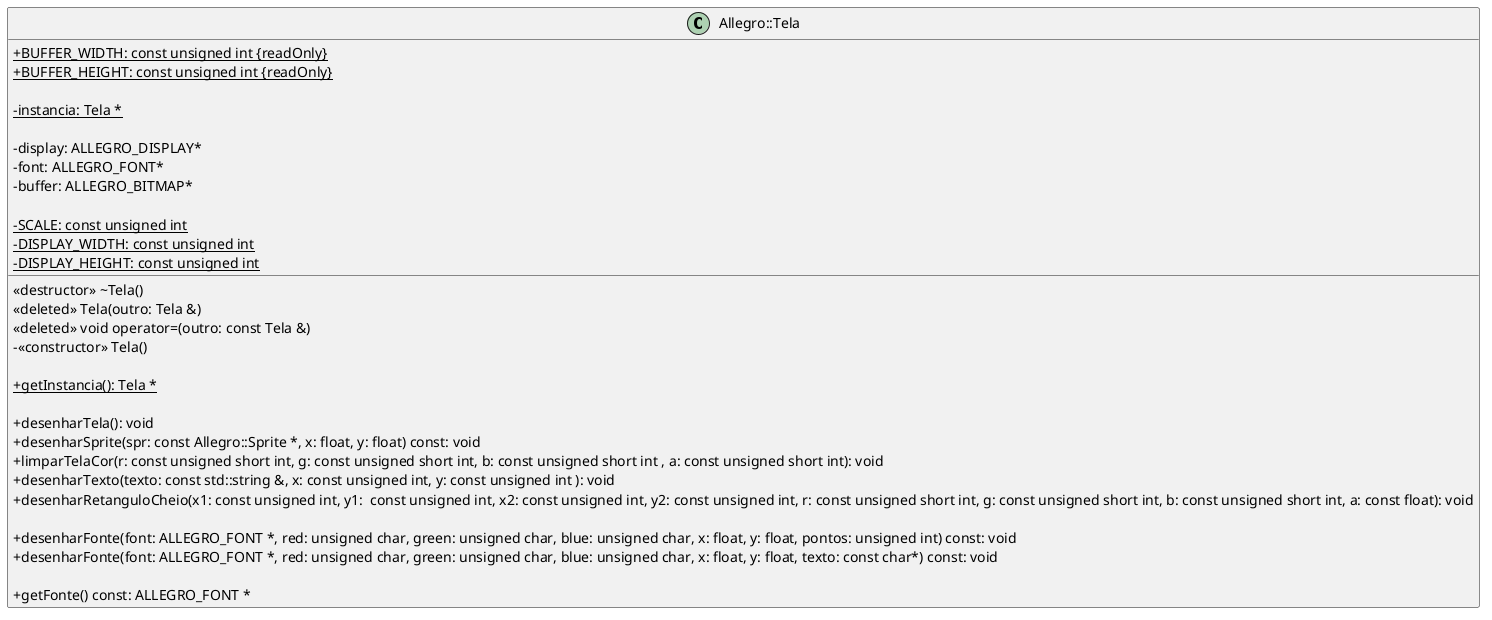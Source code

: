 @startuml
!startsub TELA

skinparam classAttributeIconSize 0

class "Allegro::Tela"{

    <<destructor>> ~Tela()
    <<deleted>> Tela(outro: Tela &)
    <<deleted>> void operator=(outro: const Tela &)
    - <<constructor>> Tela()

    + {static} getInstancia(): Tela *

    + desenharTela(): void 
    + desenharSprite(spr: const Allegro::Sprite *, x: float, y: float) const: void 
    + limparTelaCor(r: const unsigned short int, g: const unsigned short int, b: const unsigned short int , a: const unsigned short int): void 
    + desenharTexto(texto: const std::string &, x: const unsigned int, y: const unsigned int ): void 
    + desenharRetanguloCheio(x1: const unsigned int, y1:  const unsigned int, x2: const unsigned int, y2: const unsigned int, r: const unsigned short int, g: const unsigned short int, b: const unsigned short int, a: const float): void

    + desenharFonte(font: ALLEGRO_FONT *, red: unsigned char, green: unsigned char, blue: unsigned char, x: float, y: float, pontos: unsigned int) const: void
    + desenharFonte(font: ALLEGRO_FONT *, red: unsigned char, green: unsigned char, blue: unsigned char, x: float, y: float, texto: const char*) const: void

    + getFonte() const: ALLEGRO_FONT *

    + {static} BUFFER_WIDTH: const unsigned int {readOnly}
    + {static} BUFFER_HEIGHT: const unsigned int {readOnly}

    - {static} instancia: Tela *

    - display: ALLEGRO_DISPLAY*
    - font: ALLEGRO_FONT*
    - buffer: ALLEGRO_BITMAP*

    - {static} SCALE: const unsigned int
    - {static} DISPLAY_WIDTH: const unsigned int
    - {static} DISPLAY_HEIGHT: const unsigned int

}

!endsub
@enduml